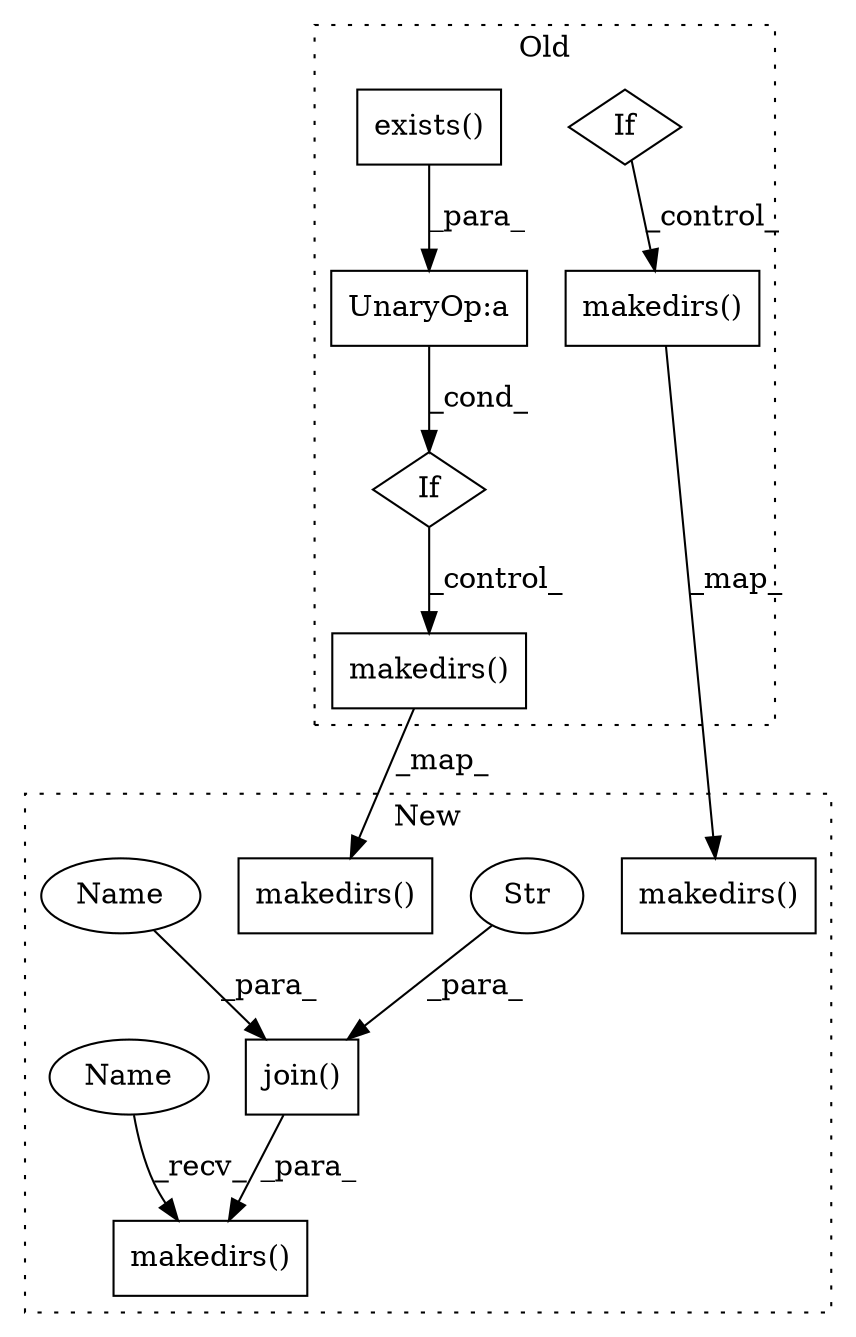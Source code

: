 digraph G {
subgraph cluster0 {
1 [label="exists()" a="75" s="1083,1107" l="15,1" shape="box"];
3 [label="If" a="96" s="1076" l="3" shape="diamond"];
4 [label="UnaryOp:a" a="61" s="1079" l="29" shape="box"];
6 [label="makedirs()" a="75" s="1118,1139" l="12,1" shape="box"];
9 [label="makedirs()" a="75" s="1186,1206" l="12,1" shape="box"];
11 [label="If" a="96" s="1145" l="3" shape="diamond"];
label = "Old";
style="dotted";
}
subgraph cluster1 {
2 [label="makedirs()" a="75" s="1159,1204" l="12,16" shape="box"];
5 [label="makedirs()" a="75" s="1076,1097" l="12,16" shape="box"];
7 [label="join()" a="75" s="1171,1203" l="13,1" shape="box"];
8 [label="Str" a="66" s="1194" l="9" shape="ellipse"];
10 [label="makedirs()" a="75" s="1118,1138" l="12,16" shape="box"];
12 [label="Name" a="87" s="1184" l="8" shape="ellipse"];
13 [label="Name" a="87" s="1159" l="2" shape="ellipse"];
label = "New";
style="dotted";
}
1 -> 4 [label="_para_"];
3 -> 6 [label="_control_"];
4 -> 3 [label="_cond_"];
6 -> 5 [label="_map_"];
7 -> 2 [label="_para_"];
8 -> 7 [label="_para_"];
9 -> 10 [label="_map_"];
11 -> 9 [label="_control_"];
12 -> 7 [label="_para_"];
13 -> 2 [label="_recv_"];
}
